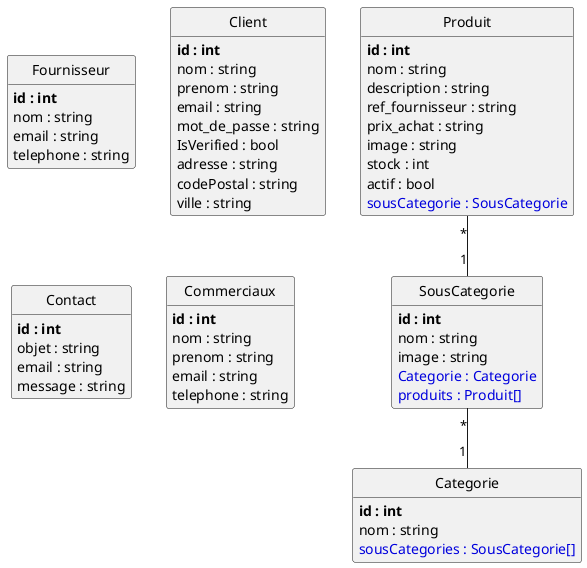 @startuml
class Fournisseur {
	**id : int**
	nom : string
	email : string
	telephone : string
}

class Client {
	**id : int**
	nom : string
	prenom : string
	email : string
	mot_de_passe : string
	IsVerified : bool
	adresse : string
	codePostal : string
	ville : string
}

class Produit {
	**id : int**
	nom : string
	description : string
	ref_fournisseur : string
	prix_achat : string
	image : string
	stock : int
	actif : bool
	<color:#0000dd>sousCategorie : SousCategorie</color>
}

class SousCategorie {
	**id : int**
	nom : string
	image : string
	<color:#0000dd>Categorie : Categorie</color>
	<color:#0000dd>produits : Produit[]</color>
}

class Contact {
	**id : int**
	objet : string
	email : string
	message : string
}

class Commerciaux {
	**id : int**
	nom : string
	prenom : string
	email : string
	telephone : string
}

class Categorie {
	**id : int**
	nom : string
	<color:#0000dd>sousCategories : SousCategorie[]</color>
}

Produit "*"--"1" SousCategorie
SousCategorie "*"--"1" Categorie


hide methods

hide circle

@enduml
